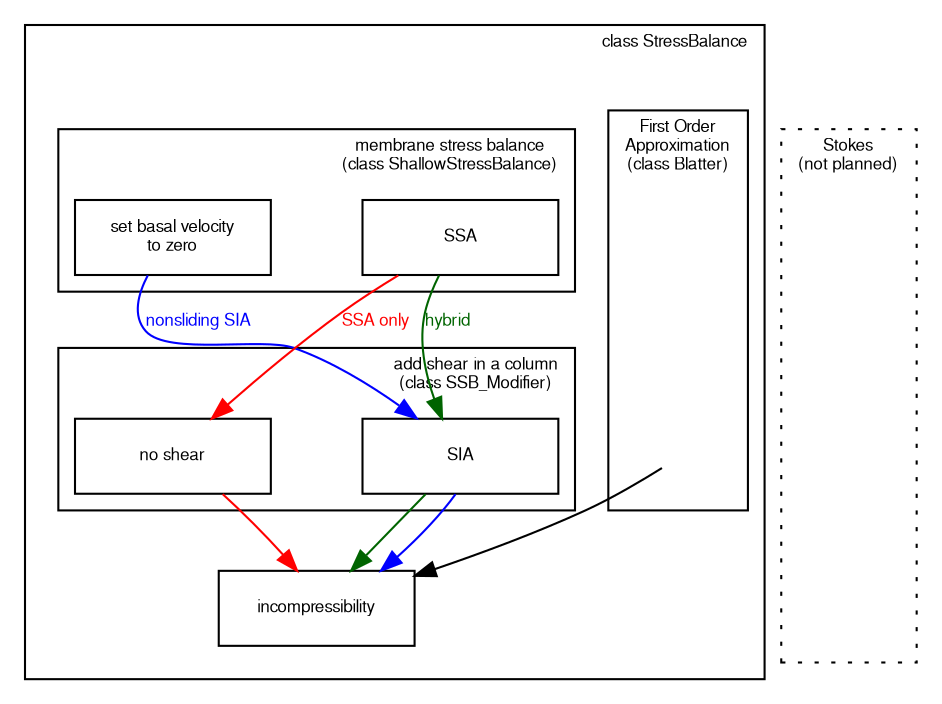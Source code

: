 digraph velocity
{
    // Global graph parameters
    node [fontname=FreeSans fontsize=8 shape=box width=1.3 fixedsize=true];
    edge [fontname=FreeSans fontsize=8];
    graph [fontname=FreeSans fontsize=8 ranksep=0.5 nodesep=0.3];

subgraph cluster_pism {
    label="class StressBalance"
    labeljust=r

    subgraph cluster_higher_order {
        label="First Order\nApproximation\n(class Blatter)"
        node [style=invis width=0.2 label=""];
        a -> b [style=invis];
    }
    subgraph cluster_hybrid {
      style=invis
      subgraph cluster_stressbalance {
          style=solid
          label="membrane stress balance\n(class ShallowStressBalance)"
          labeljust=r
          {rank=same
              noop1 [label="set basal velocity\nto zero"];
              ssa [label="SSA"];
          }
          ssa -> noop1 [style=invis];
      }
      subgraph cluster_mod {
          style=solid
          label="add shear in a column\n(class SSB_Modifier)"
          labeljust=r
          {rank=same
              sia [label="SIA"];
              noop2 [label="no shear"];
          }
          sia -> noop2 [style=invis];
      }
      inc [label="incompressibility"];
      noop1 -> noop2 [label="" style=invis weight=10];
      ssa -> sia [label="" style=invis weight=10];
      {sia noop2} -> inc [label="" style=invis weight=10];
    }

    ssa -> sia [style=solid weight=0 color="darkgreen"
                label="hybrid" fontcolor="darkgreen"];
    sia -> inc [style=solid weight=0 color="darkgreen"];

    noop1 -> sia [style=solid weight=0 color="blue"
                  label="nonsliding SIA" fontcolor="blue"];
    sia -> inc [style=solid weight=0 color="blue"];

    ssa -> noop2 [style=solid weight=0 color="red"
                  label="SSA only" fontcolor="red"];
    noop2 -> inc [style=solid weight=0 color="red"];

    b -> inc [style=solid weight=0];
}
subgraph cluster_stokes {
    label="Stokes\n(not planned)"
    labeljust=c
    style=dotted
    node [style=invis width=0.2 label=""];
    foo -> bar -> baz [style=invis];
}
}

